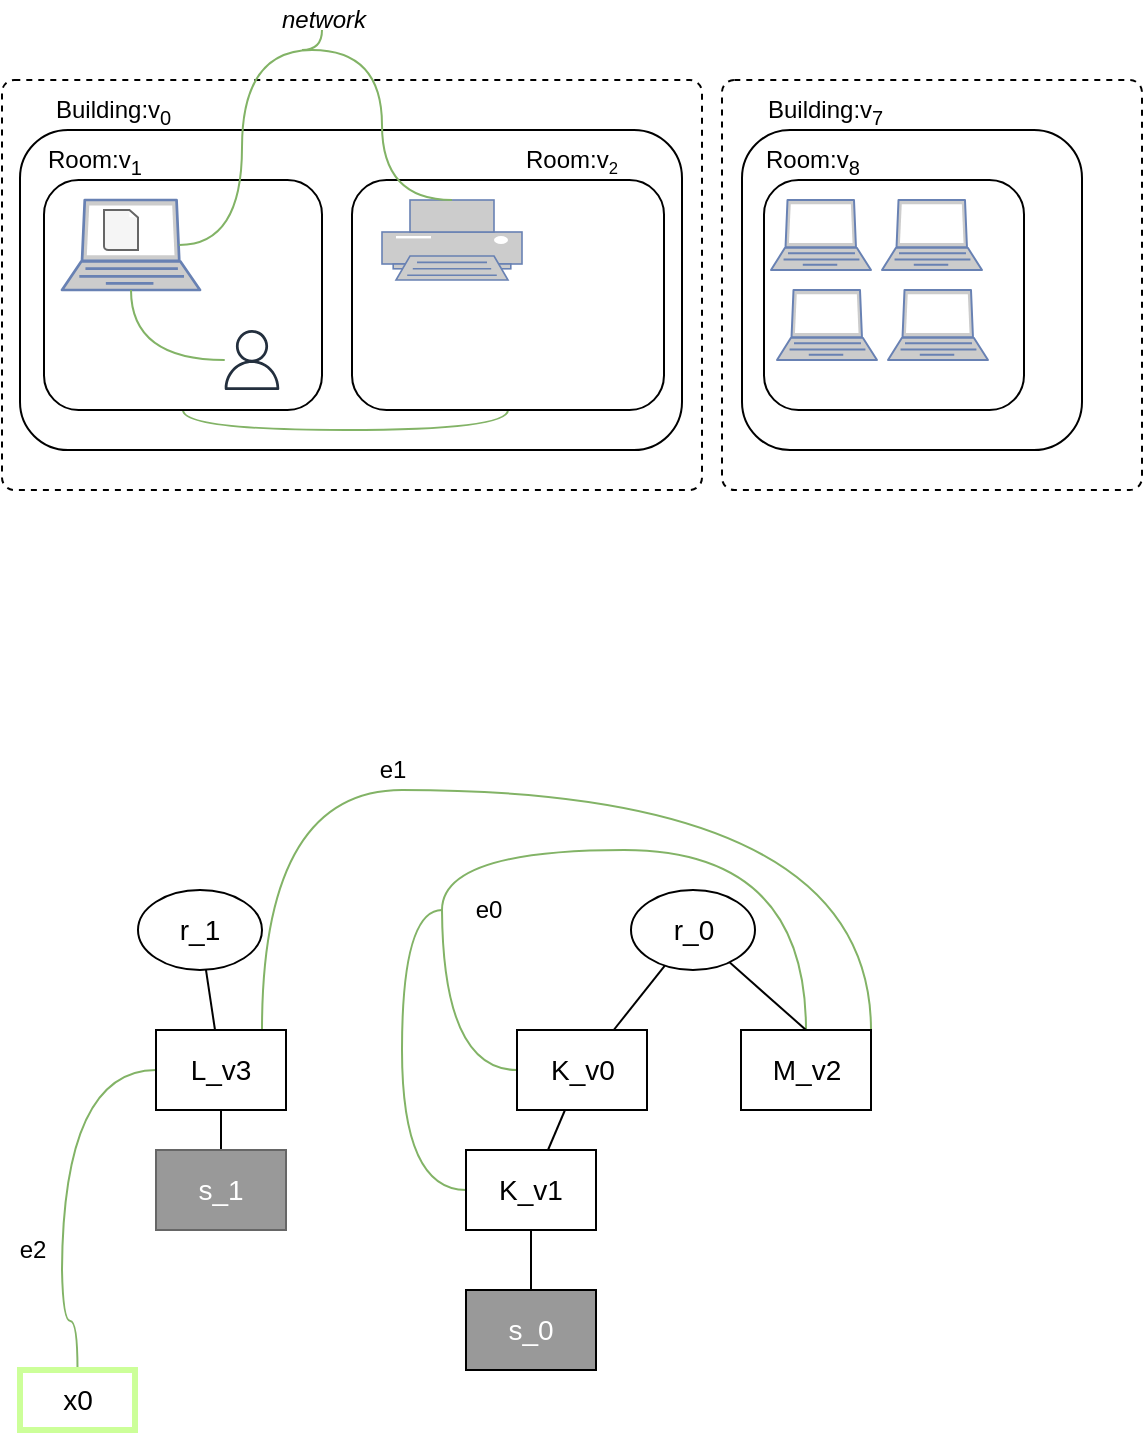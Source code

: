 <mxfile version="12.9.9" type="device"><diagram id="uGNKMgImsXL1P4a2UDp8" name="Page-1"><mxGraphModel dx="1136" dy="703" grid="1" gridSize="10" guides="1" tooltips="1" connect="1" arrows="1" fold="1" page="1" pageScale="1" pageWidth="850" pageHeight="1100" math="0" shadow="0"><root><mxCell id="0"/><mxCell id="1" parent="0"/><mxCell id="EYSEGgY97Z0zwzzOPU2i-33" value="" style="rounded=1;whiteSpace=wrap;html=1;dashed=1;arcSize=3;" parent="1" vertex="1"><mxGeometry x="370" y="55" width="210" height="205" as="geometry"/></mxCell><mxCell id="EYSEGgY97Z0zwzzOPU2i-32" value="" style="rounded=1;whiteSpace=wrap;html=1;dashed=1;arcSize=3;" parent="1" vertex="1"><mxGeometry x="10" y="55" width="350" height="205" as="geometry"/></mxCell><mxCell id="EYSEGgY97Z0zwzzOPU2i-1" value="" style="rounded=1;whiteSpace=wrap;html=1;" parent="1" vertex="1"><mxGeometry x="19" y="80" width="331" height="160" as="geometry"/></mxCell><mxCell id="EYSEGgY97Z0zwzzOPU2i-27" style="edgeStyle=orthogonalEdgeStyle;rounded=0;orthogonalLoop=1;jettySize=auto;html=1;exitX=0.5;exitY=1;exitDx=0;exitDy=0;entryX=0.5;entryY=1;entryDx=0;entryDy=0;endArrow=none;endFill=0;fillColor=#d5e8d4;strokeColor=#82b366;curved=1;" parent="1" source="EYSEGgY97Z0zwzzOPU2i-2" target="EYSEGgY97Z0zwzzOPU2i-18" edge="1"><mxGeometry relative="1" as="geometry"><Array as="points"><mxPoint x="101" y="230"/><mxPoint x="263" y="230"/></Array></mxGeometry></mxCell><mxCell id="EYSEGgY97Z0zwzzOPU2i-2" value="" style="rounded=1;whiteSpace=wrap;html=1;" parent="1" vertex="1"><mxGeometry x="31" y="105" width="139" height="115" as="geometry"/></mxCell><mxCell id="EYSEGgY97Z0zwzzOPU2i-3" value="" style="rounded=1;whiteSpace=wrap;html=1;" parent="1" vertex="1"><mxGeometry x="380" y="80" width="170" height="160" as="geometry"/></mxCell><mxCell id="EYSEGgY97Z0zwzzOPU2i-7" value="" style="fontColor=#0066CC;verticalAlign=top;verticalLabelPosition=bottom;labelPosition=center;align=center;html=1;outlineConnect=0;fillColor=#CCCCCC;strokeColor=#6881B3;gradientColor=none;gradientDirection=north;strokeWidth=2;shape=mxgraph.networks.laptop;" parent="1" vertex="1"><mxGeometry x="40" y="115" width="69" height="45" as="geometry"/></mxCell><mxCell id="EYSEGgY97Z0zwzzOPU2i-10" value="" style="shadow=0;dashed=0;html=1;strokeColor=#666666;fillColor=#f5f5f5;labelPosition=center;verticalLabelPosition=bottom;verticalAlign=top;align=center;outlineConnect=0;shape=mxgraph.veeam.2d.file;fontColor=#333333;" parent="1" vertex="1"><mxGeometry x="61" y="120" width="17" height="20" as="geometry"/></mxCell><mxCell id="EYSEGgY97Z0zwzzOPU2i-12" value="Building:v&lt;sub&gt;0&lt;/sub&gt;" style="text;html=1;resizable=0;points=[];autosize=1;align=left;verticalAlign=top;spacingTop=-4;" parent="1" vertex="1"><mxGeometry x="34.5" y="60" width="70" height="20" as="geometry"/></mxCell><mxCell id="EYSEGgY97Z0zwzzOPU2i-13" value="Room:v&lt;sub&gt;1&lt;/sub&gt;" style="text;html=1;resizable=0;points=[];autosize=1;align=left;verticalAlign=top;spacingTop=-4;" parent="1" vertex="1"><mxGeometry x="31" y="85" width="60" height="20" as="geometry"/></mxCell><mxCell id="EYSEGgY97Z0zwzzOPU2i-14" value="Building:v&lt;sub&gt;7&lt;/sub&gt;" style="text;html=1;resizable=0;points=[];autosize=1;align=left;verticalAlign=top;spacingTop=-4;" parent="1" vertex="1"><mxGeometry x="391" y="60" width="70" height="20" as="geometry"/></mxCell><mxCell id="EYSEGgY97Z0zwzzOPU2i-31" style="edgeStyle=orthogonalEdgeStyle;curved=1;rounded=0;orthogonalLoop=1;jettySize=auto;html=1;endArrow=none;endFill=0;fillColor=#d5e8d4;strokeColor=#82b366;" parent="1" source="EYSEGgY97Z0zwzzOPU2i-15" target="EYSEGgY97Z0zwzzOPU2i-7" edge="1"><mxGeometry relative="1" as="geometry"/></mxCell><mxCell id="EYSEGgY97Z0zwzzOPU2i-15" value="" style="outlineConnect=0;fontColor=#232F3E;gradientColor=none;fillColor=#232F3E;strokeColor=none;dashed=0;verticalLabelPosition=bottom;verticalAlign=top;align=center;html=1;fontSize=12;fontStyle=0;aspect=fixed;pointerEvents=1;shape=mxgraph.aws4.user;" parent="1" vertex="1"><mxGeometry x="120" y="180" width="30" height="30" as="geometry"/></mxCell><mxCell id="EYSEGgY97Z0zwzzOPU2i-18" value="" style="rounded=1;whiteSpace=wrap;html=1;" parent="1" vertex="1"><mxGeometry x="185" y="105" width="156" height="115" as="geometry"/></mxCell><mxCell id="EYSEGgY97Z0zwzzOPU2i-19" value="Room:v&lt;span style=&quot;font-size: 10px&quot;&gt;&lt;sub&gt;2&lt;/sub&gt;&lt;/span&gt;" style="text;html=1;resizable=0;points=[];autosize=1;align=left;verticalAlign=top;spacingTop=-4;" parent="1" vertex="1"><mxGeometry x="270" y="85" width="60" height="20" as="geometry"/></mxCell><mxCell id="EYSEGgY97Z0zwzzOPU2i-16" value="" style="fontColor=#0066CC;verticalAlign=top;verticalLabelPosition=bottom;labelPosition=center;align=center;html=1;outlineConnect=0;fillColor=#CCCCCC;strokeColor=#6881B3;gradientColor=none;gradientDirection=north;strokeWidth=2;shape=mxgraph.networks.printer;" parent="1" vertex="1"><mxGeometry x="200" y="115" width="70" height="40" as="geometry"/></mxCell><mxCell id="EYSEGgY97Z0zwzzOPU2i-20" value="" style="rounded=1;whiteSpace=wrap;html=1;" parent="1" vertex="1"><mxGeometry x="391" y="105" width="130" height="115" as="geometry"/></mxCell><mxCell id="EYSEGgY97Z0zwzzOPU2i-21" value="Room:v&lt;sub&gt;8&lt;/sub&gt;" style="text;html=1;resizable=0;points=[];autosize=1;align=left;verticalAlign=top;spacingTop=-4;" parent="1" vertex="1"><mxGeometry x="390" y="85" width="60" height="20" as="geometry"/></mxCell><mxCell id="EYSEGgY97Z0zwzzOPU2i-22" value="" style="fontColor=#0066CC;verticalAlign=top;verticalLabelPosition=bottom;labelPosition=center;align=center;html=1;outlineConnect=0;fillColor=#CCCCCC;strokeColor=#6881B3;gradientColor=none;gradientDirection=north;strokeWidth=2;shape=mxgraph.networks.laptop;" parent="1" vertex="1"><mxGeometry x="394.5" y="115" width="50" height="35" as="geometry"/></mxCell><mxCell id="EYSEGgY97Z0zwzzOPU2i-23" value="" style="fontColor=#0066CC;verticalAlign=top;verticalLabelPosition=bottom;labelPosition=center;align=center;html=1;outlineConnect=0;fillColor=#CCCCCC;strokeColor=#6881B3;gradientColor=none;gradientDirection=north;strokeWidth=2;shape=mxgraph.networks.laptop;" parent="1" vertex="1"><mxGeometry x="450" y="115" width="50" height="35" as="geometry"/></mxCell><mxCell id="EYSEGgY97Z0zwzzOPU2i-25" value="" style="fontColor=#0066CC;verticalAlign=top;verticalLabelPosition=bottom;labelPosition=center;align=center;html=1;outlineConnect=0;fillColor=#CCCCCC;strokeColor=#6881B3;gradientColor=none;gradientDirection=north;strokeWidth=2;shape=mxgraph.networks.laptop;" parent="1" vertex="1"><mxGeometry x="397.5" y="160" width="50" height="35" as="geometry"/></mxCell><mxCell id="EYSEGgY97Z0zwzzOPU2i-26" value="" style="fontColor=#0066CC;verticalAlign=top;verticalLabelPosition=bottom;labelPosition=center;align=center;html=1;outlineConnect=0;fillColor=#CCCCCC;strokeColor=#6881B3;gradientColor=none;gradientDirection=north;strokeWidth=2;shape=mxgraph.networks.laptop;" parent="1" vertex="1"><mxGeometry x="453" y="160" width="50" height="35" as="geometry"/></mxCell><mxCell id="EYSEGgY97Z0zwzzOPU2i-28" style="edgeStyle=orthogonalEdgeStyle;curved=1;rounded=0;orthogonalLoop=1;jettySize=auto;html=1;exitX=0.85;exitY=0.5;exitDx=0;exitDy=0;exitPerimeter=0;entryX=0.5;entryY=0;entryDx=0;entryDy=0;entryPerimeter=0;endArrow=none;endFill=0;fillColor=#d5e8d4;strokeColor=#82b366;" parent="1" source="EYSEGgY97Z0zwzzOPU2i-7" target="EYSEGgY97Z0zwzzOPU2i-16" edge="1"><mxGeometry relative="1" as="geometry"><Array as="points"><mxPoint x="130" y="138"/><mxPoint x="130" y="40"/><mxPoint x="200" y="40"/><mxPoint x="200" y="115"/></Array></mxGeometry></mxCell><mxCell id="EYSEGgY97Z0zwzzOPU2i-29" value="" style="endArrow=none;html=1;edgeStyle=orthogonalEdgeStyle;curved=1;fillColor=#d5e8d4;strokeColor=#82b366;" parent="1" edge="1"><mxGeometry width="50" height="50" relative="1" as="geometry"><mxPoint x="160" y="40" as="sourcePoint"/><mxPoint x="170" y="30" as="targetPoint"/></mxGeometry></mxCell><mxCell id="EYSEGgY97Z0zwzzOPU2i-30" value="&lt;i&gt;network&lt;/i&gt;" style="text;html=1;resizable=0;points=[];autosize=1;align=left;verticalAlign=top;spacingTop=-4;" parent="1" vertex="1"><mxGeometry x="148" y="15" width="60" height="20" as="geometry"/></mxCell><mxCell id="W_aLLW16wloIrKHu3A9i-9" style="edgeStyle=none;rounded=0;orthogonalLoop=1;jettySize=auto;html=1;endArrow=none;endFill=0;" edge="1" parent="1" source="W_aLLW16wloIrKHu3A9i-1" target="W_aLLW16wloIrKHu3A9i-2"><mxGeometry relative="1" as="geometry"/></mxCell><mxCell id="W_aLLW16wloIrKHu3A9i-1" value="&lt;font style=&quot;font-size: 14px&quot;&gt;r_1&lt;/font&gt;" style="ellipse;whiteSpace=wrap;html=1;" vertex="1" parent="1"><mxGeometry x="78" y="460" width="62" height="40" as="geometry"/></mxCell><mxCell id="W_aLLW16wloIrKHu3A9i-8" style="rounded=0;orthogonalLoop=1;jettySize=auto;html=1;endArrow=none;endFill=0;" edge="1" parent="1" source="W_aLLW16wloIrKHu3A9i-2" target="W_aLLW16wloIrKHu3A9i-7"><mxGeometry relative="1" as="geometry"/></mxCell><mxCell id="W_aLLW16wloIrKHu3A9i-23" style="edgeStyle=orthogonalEdgeStyle;curved=1;rounded=0;orthogonalLoop=1;jettySize=auto;html=1;endArrow=none;endFill=0;strokeColor=#82b366;fillColor=#d5e8d4;" edge="1" parent="1" source="W_aLLW16wloIrKHu3A9i-2"><mxGeometry relative="1" as="geometry"><mxPoint x="40" y="650" as="targetPoint"/></mxGeometry></mxCell><mxCell id="W_aLLW16wloIrKHu3A9i-25" style="edgeStyle=orthogonalEdgeStyle;curved=1;rounded=0;orthogonalLoop=1;jettySize=auto;html=1;endArrow=none;endFill=0;strokeColor=#82b366;fillColor=#d5e8d4;" edge="1" parent="1" source="W_aLLW16wloIrKHu3A9i-2"><mxGeometry relative="1" as="geometry"><mxPoint x="210" y="410" as="targetPoint"/><Array as="points"><mxPoint x="140" y="410"/></Array></mxGeometry></mxCell><mxCell id="W_aLLW16wloIrKHu3A9i-2" value="&lt;font style=&quot;font-size: 14px&quot;&gt;L_v3&lt;/font&gt;" style="rounded=0;whiteSpace=wrap;html=1;" vertex="1" parent="1"><mxGeometry x="87" y="530" width="65" height="40" as="geometry"/></mxCell><mxCell id="W_aLLW16wloIrKHu3A9i-13" style="edgeStyle=none;rounded=0;orthogonalLoop=1;jettySize=auto;html=1;endArrow=none;endFill=0;" edge="1" parent="1" source="W_aLLW16wloIrKHu3A9i-3" target="W_aLLW16wloIrKHu3A9i-5"><mxGeometry relative="1" as="geometry"/></mxCell><mxCell id="W_aLLW16wloIrKHu3A9i-18" style="edgeStyle=orthogonalEdgeStyle;curved=1;rounded=0;orthogonalLoop=1;jettySize=auto;html=1;endArrow=none;endFill=0;fillColor=#d5e8d4;strokeColor=#82b366;" edge="1" parent="1" source="W_aLLW16wloIrKHu3A9i-3"><mxGeometry relative="1" as="geometry"><mxPoint x="230" y="470" as="targetPoint"/></mxGeometry></mxCell><mxCell id="W_aLLW16wloIrKHu3A9i-3" value="&lt;font style=&quot;font-size: 14px&quot;&gt;K_v0&lt;/font&gt;" style="rounded=0;whiteSpace=wrap;html=1;" vertex="1" parent="1"><mxGeometry x="267.5" y="530" width="65" height="40" as="geometry"/></mxCell><mxCell id="W_aLLW16wloIrKHu3A9i-19" style="edgeStyle=orthogonalEdgeStyle;curved=1;rounded=0;orthogonalLoop=1;jettySize=auto;html=1;endArrow=none;endFill=0;strokeColor=#82b366;fillColor=#d5e8d4;" edge="1" parent="1" source="W_aLLW16wloIrKHu3A9i-4"><mxGeometry relative="1" as="geometry"><mxPoint x="230" y="470" as="targetPoint"/><Array as="points"><mxPoint x="412" y="440"/><mxPoint x="230" y="440"/></Array></mxGeometry></mxCell><mxCell id="W_aLLW16wloIrKHu3A9i-26" style="edgeStyle=orthogonalEdgeStyle;curved=1;rounded=0;orthogonalLoop=1;jettySize=auto;html=1;exitX=1;exitY=0;exitDx=0;exitDy=0;endArrow=none;endFill=0;strokeColor=#82b366;fillColor=#d5e8d4;" edge="1" parent="1" source="W_aLLW16wloIrKHu3A9i-4"><mxGeometry relative="1" as="geometry"><mxPoint x="210" y="410.0" as="targetPoint"/><Array as="points"><mxPoint x="444" y="410"/></Array></mxGeometry></mxCell><mxCell id="W_aLLW16wloIrKHu3A9i-4" value="&lt;font style=&quot;font-size: 14px&quot;&gt;M_v2&lt;/font&gt;" style="rounded=0;whiteSpace=wrap;html=1;" vertex="1" parent="1"><mxGeometry x="379.5" y="530" width="65" height="40" as="geometry"/></mxCell><mxCell id="W_aLLW16wloIrKHu3A9i-15" style="edgeStyle=none;rounded=0;orthogonalLoop=1;jettySize=auto;html=1;endArrow=none;endFill=0;" edge="1" parent="1" source="W_aLLW16wloIrKHu3A9i-5" target="W_aLLW16wloIrKHu3A9i-6"><mxGeometry relative="1" as="geometry"/></mxCell><mxCell id="W_aLLW16wloIrKHu3A9i-17" style="edgeStyle=orthogonalEdgeStyle;curved=1;rounded=0;orthogonalLoop=1;jettySize=auto;html=1;endArrow=none;endFill=0;fillColor=#d5e8d4;strokeColor=#82b366;" edge="1" parent="1" source="W_aLLW16wloIrKHu3A9i-5"><mxGeometry relative="1" as="geometry"><mxPoint x="230" y="470" as="targetPoint"/><Array as="points"><mxPoint x="210" y="610"/><mxPoint x="210" y="470"/></Array></mxGeometry></mxCell><mxCell id="W_aLLW16wloIrKHu3A9i-5" value="&lt;font style=&quot;font-size: 14px&quot;&gt;K_v1&lt;/font&gt;" style="rounded=0;whiteSpace=wrap;html=1;" vertex="1" parent="1"><mxGeometry x="242" y="590" width="65" height="40" as="geometry"/></mxCell><mxCell id="W_aLLW16wloIrKHu3A9i-6" value="&lt;font style=&quot;font-size: 14px&quot;&gt;&lt;font color=&quot;#ffffff&quot;&gt;s_0&lt;/font&gt;&lt;br&gt;&lt;/font&gt;" style="rounded=0;whiteSpace=wrap;html=1;fillColor=#999999;" vertex="1" parent="1"><mxGeometry x="242" y="660" width="65" height="40" as="geometry"/></mxCell><mxCell id="W_aLLW16wloIrKHu3A9i-7" value="&lt;font style=&quot;font-size: 14px&quot;&gt;&lt;font color=&quot;#ffffff&quot;&gt;s_1&lt;/font&gt;&lt;br&gt;&lt;/font&gt;" style="rounded=0;whiteSpace=wrap;html=1;fillColor=#999999;strokeColor=#666666;fontColor=#333333;" vertex="1" parent="1"><mxGeometry x="87" y="590" width="65" height="40" as="geometry"/></mxCell><mxCell id="W_aLLW16wloIrKHu3A9i-11" style="edgeStyle=none;rounded=0;orthogonalLoop=1;jettySize=auto;html=1;endArrow=none;endFill=0;" edge="1" parent="1" source="W_aLLW16wloIrKHu3A9i-10" target="W_aLLW16wloIrKHu3A9i-3"><mxGeometry relative="1" as="geometry"/></mxCell><mxCell id="W_aLLW16wloIrKHu3A9i-12" style="edgeStyle=none;rounded=0;orthogonalLoop=1;jettySize=auto;html=1;entryX=0.5;entryY=0;entryDx=0;entryDy=0;endArrow=none;endFill=0;" edge="1" parent="1" source="W_aLLW16wloIrKHu3A9i-10" target="W_aLLW16wloIrKHu3A9i-4"><mxGeometry relative="1" as="geometry"/></mxCell><mxCell id="W_aLLW16wloIrKHu3A9i-10" value="&lt;font style=&quot;font-size: 14px&quot;&gt;r_0&lt;/font&gt;" style="ellipse;whiteSpace=wrap;html=1;" vertex="1" parent="1"><mxGeometry x="324.5" y="460" width="62" height="40" as="geometry"/></mxCell><mxCell id="W_aLLW16wloIrKHu3A9i-24" style="edgeStyle=orthogonalEdgeStyle;curved=1;rounded=0;orthogonalLoop=1;jettySize=auto;html=1;endArrow=none;endFill=0;strokeColor=#82b366;fillColor=#d5e8d4;" edge="1" parent="1" source="W_aLLW16wloIrKHu3A9i-16"><mxGeometry relative="1" as="geometry"><mxPoint x="40" y="650" as="targetPoint"/></mxGeometry></mxCell><mxCell id="W_aLLW16wloIrKHu3A9i-16" value="&lt;font style=&quot;font-size: 14px&quot;&gt;x0&lt;/font&gt;" style="rounded=0;whiteSpace=wrap;html=1;strokeColor=#CCFF99;strokeWidth=3;" vertex="1" parent="1"><mxGeometry x="19" y="700" width="57.5" height="30" as="geometry"/></mxCell><mxCell id="W_aLLW16wloIrKHu3A9i-20" value="e0" style="text;html=1;align=center;verticalAlign=middle;resizable=0;points=[];autosize=1;" vertex="1" parent="1"><mxGeometry x="237.5" y="460" width="30" height="20" as="geometry"/></mxCell><mxCell id="W_aLLW16wloIrKHu3A9i-21" value="e1" style="text;html=1;align=center;verticalAlign=middle;resizable=0;points=[];autosize=1;" vertex="1" parent="1"><mxGeometry x="190" y="390" width="30" height="20" as="geometry"/></mxCell><mxCell id="W_aLLW16wloIrKHu3A9i-22" value="e2" style="text;html=1;align=center;verticalAlign=middle;resizable=0;points=[];autosize=1;" vertex="1" parent="1"><mxGeometry x="10" y="630" width="30" height="20" as="geometry"/></mxCell></root></mxGraphModel></diagram></mxfile>